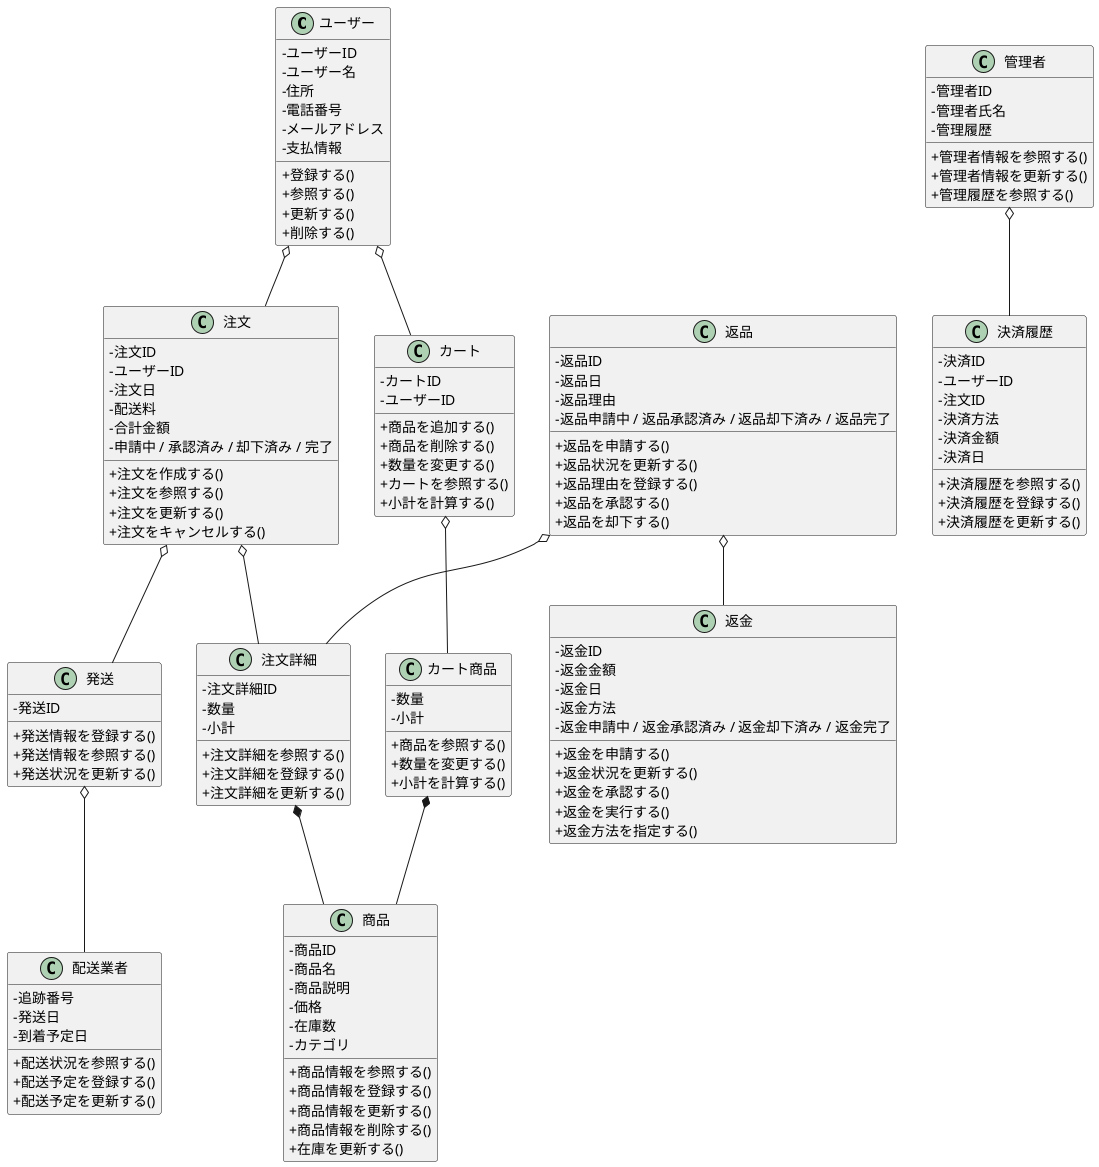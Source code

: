 @startuml 商品管理システムクラス図（状態文字列版）
skinparam classAttributeIconSize 0
skinparam componentStyle rectangle

' =====================
' 販売システム
' =====================
class ユーザー {
    - ユーザーID
    - ユーザー名
    - 住所
    - 電話番号
    - メールアドレス
    - 支払情報
    + 登録する()
    + 参照する()
    + 更新する()
    + 削除する()
}

class カート {
    - カートID
    - ユーザーID
    + 商品を追加する()
    + 商品を削除する()
    + 数量を変更する()
    + カートを参照する()
    + 小計を計算する()
}

class カート商品 {
    - 数量
    - 小計
    + 商品を参照する()
    + 数量を変更する()
    + 小計を計算する()
}

' =====================
' 管理システム
' =====================
class 管理者 {
    - 管理者ID
    - 管理者氏名
    - 管理履歴
    + 管理者情報を参照する()
    + 管理者情報を更新する()
    + 管理履歴を参照する()
}

class 決済履歴 {
    - 決済ID
    - ユーザーID
    - 注文ID
    - 決済方法
    - 決済金額
    - 決済日
    + 決済履歴を参照する()
    + 決済履歴を登録する()
    + 決済履歴を更新する()
}

' =====================
' 共通システム
' =====================
class 商品 {
    - 商品ID
    - 商品名
    - 商品説明
    - 価格
    - 在庫数
    - カテゴリ
    + 商品情報を参照する()
    + 商品情報を登録する()
    + 商品情報を更新する()
    + 商品情報を削除する()
    + 在庫を更新する()
}

class 注文 {
    - 注文ID
    - ユーザーID
    - 注文日
    - 配送料
    - 合計金額
    - 申請中 / 承認済み / 却下済み / 完了
    + 注文を作成する()
    + 注文を参照する()
    + 注文を更新する()
    + 注文をキャンセルする()
}

class 注文詳細 {
    - 注文詳細ID
    - 数量
    - 小計
    + 注文詳細を参照する()
    + 注文詳細を登録する()
    + 注文詳細を更新する()
}

class 発送 {
    - 発送ID
    + 発送情報を登録する()
    + 発送情報を参照する()
    + 発送状況を更新する()
}

class 配送業者 {
    - 追跡番号
    - 発送日
    - 到着予定日
    + 配送状況を参照する()
    + 配送予定を登録する()
    + 配送予定を更新する()
}

class 返品 {
    - 返品ID
    - 返品日
    - 返品理由
    - 返品申請中 / 返品承認済み / 返品却下済み / 返品完了
    + 返品を申請する()
    + 返品状況を更新する()
    + 返品理由を登録する()
    + 返品を承認する()
    + 返品を却下する()
}

class 返金 {
    - 返金ID
    - 返金金額
    - 返金日
    - 返金方法
    - 返金申請中 / 返金承認済み / 返金却下済み / 返金完了
    + 返金を申請する()
    + 返金状況を更新する()
    + 返金を承認する()
    + 返金を実行する()
    + 返金方法を指定する()
}

' =====================
' 関係性
' =====================
ユーザー o-- カート
カート o-- カート商品
カート商品 *-- 商品

ユーザー o-- 注文
注文 o-- 注文詳細
注文 o-- 発送
注文詳細 *-- 商品
発送 o-- 配送業者

返品 o-- 注文詳細
返品 o-- 返金

管理者 o-- 決済履歴

@enduml
